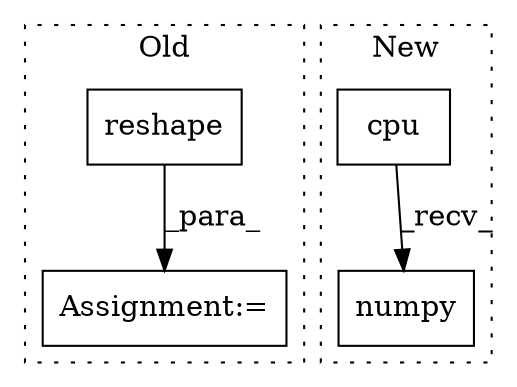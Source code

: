 digraph G {
subgraph cluster0 {
1 [label="reshape" a="32" s="3571,3617" l="8,2" shape="box"];
3 [label="Assignment:=" a="7" s="3564" l="1" shape="box"];
label = "Old";
style="dotted";
}
subgraph cluster1 {
2 [label="numpy" a="32" s="3620" l="7" shape="box"];
4 [label="cpu" a="32" s="3599" l="5" shape="box"];
label = "New";
style="dotted";
}
1 -> 3 [label="_para_"];
4 -> 2 [label="_recv_"];
}